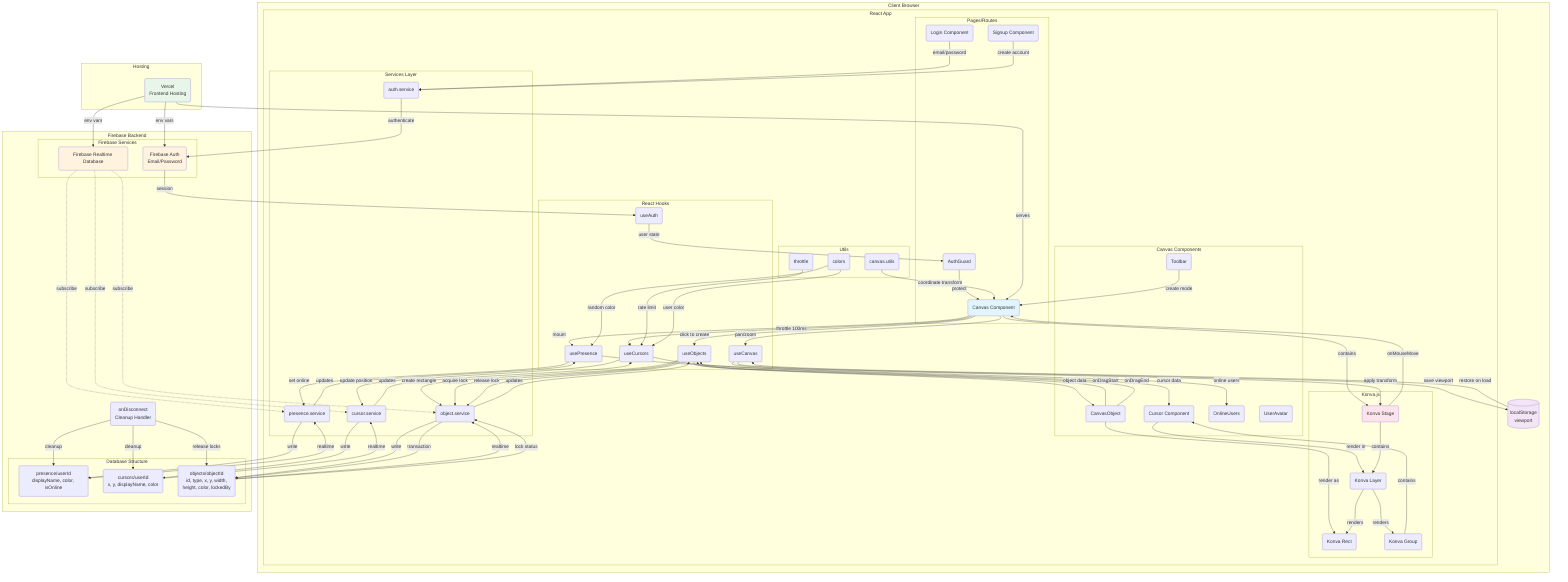graph TB
    subgraph "Client Browser"
        subgraph "React App"
            subgraph "Pages/Routes"
                Login(Login Component)
                Signup(Signup Component)
                Canvas(Canvas Component)
                AuthGuard(AuthGuard)
            end
            
            subgraph "Canvas Components"
                Toolbar(Toolbar)
                CanvasObject(CanvasObject)
                Cursor(Cursor Component)
                OnlineUsers(OnlineUsers)
                UserAvatar(UserAvatar)
            end
            
            subgraph "React Hooks"
                useAuth(useAuth)
                usePresence(usePresence)
                useCursors(useCursors)
                useObjects(useObjects)
                useCanvas(useCanvas)
            end
            
            subgraph "Services Layer"
                authService(auth.service)
                presenceService(presence.service)
                cursorService(cursor.service)
                objectService(object.service)
            end
            
            subgraph "Utils"
                throttle(throttle)
                colors(colors)
                canvasUtils(canvas.utils)
            end
            
            subgraph "Konva.js"
                Stage(Konva Stage)
                Layer(Konva Layer)
                Rect(Konva Rect)
                Group(Konva Group)
            end
        end
        
        LocalStorage[(localStorage<br/>viewport)]
    end
    
    subgraph "Firebase Backend"
        subgraph "Firebase Services"
            FirebaseAuth(Firebase Auth<br/>Email/Password)
            RTDB(Firebase Realtime Database)
        end
        
        subgraph "Database Structure"
            presence(presence/userId<br/>displayName, color, isOnline)
            cursors(cursors/userId<br/>x, y, displayName, color)
            objects(objects/objectId<br/>id, type, x, y, width,<br/>height, color, lockedBy)
        end
        
        onDisconnect(onDisconnect<br/>Cleanup Handler)
    end
    
    subgraph "Hosting"
        Vercel(Vercel<br/>Frontend Hosting)
    end
    
    %% Authentication Flow
    Login -->|email/password| authService
    Signup -->|create account| authService
    authService -->|authenticate| FirebaseAuth
    FirebaseAuth -->|session| useAuth
    useAuth -->|user state| AuthGuard
    AuthGuard -->|protect| Canvas
    
    %% Presence Flow
    Canvas -->|mount| usePresence
    usePresence -->|set online| presenceService
    presenceService -->|write| presence
    presence -->|realtime| presenceService
    presenceService -->|updates| usePresence
    usePresence -->|online users| OnlineUsers
    onDisconnect -->|cleanup| presence
    
    %% Cursor Flow
    Stage -->|onMouseMove| Canvas
    Canvas -->|throttle 100ms| useCursors
    useCursors -->|update position| cursorService
    cursorService -->|write| cursors
    cursors -->|realtime| cursorService
    cursorService -->|updates| useCursors
    useCursors -->|cursor data| Cursor
    Cursor -->|render in| Layer
    onDisconnect -->|cleanup| cursors
    throttle -->|rate limit| useCursors
    
    %% Object Flow
    Toolbar -->|create mode| Canvas
    Canvas -->|click to create| useObjects
    useObjects -->|create rectangle| objectService
    objectService -->|write| objects
    objects -->|realtime| objectService
    objectService -->|updates| useObjects
    useObjects -->|object data| CanvasObject
    CanvasObject -->|render as| Rect
    
    %% Object Locking
    CanvasObject -->|onDragStart| useObjects
    useObjects -->|acquire lock| objectService
    objectService -->|transaction| objects
    objects -->|lock status| objectService
    CanvasObject -->|onDragEnd| useObjects
    useObjects -->|release lock| objectService
    onDisconnect -->|release locks| objects
    
    %% Canvas Rendering
    Canvas -->|contains| Stage
    Stage -->|contains| Layer
    Layer -->|renders| Rect
    Layer -->|renders| Group
    Group -->|contains| Cursor
    
    %% Viewport Persistence
    Canvas -->|pan/zoom| useCanvas
    useCanvas -->|save viewport| LocalStorage
    LocalStorage -->|restore on load| useCanvas
    useCanvas -->|apply transform| Stage
    
    %% Utilities
    colors -->|random color| usePresence
    colors -->|user color| useCursors
    canvasUtils -->|coordinate transform| Canvas
    
    %% Deployment
    Vercel -->|serves| Canvas
    Vercel -->|env vars| FirebaseAuth
    Vercel -->|env vars| RTDB
    
    %% Real-time Subscriptions
    RTDB -.->|subscribe| presenceService
    RTDB -.->|subscribe| cursorService
    RTDB -.->|subscribe| objectService
    
    style Canvas fill:#e1f5fe
    style RTDB fill:#fff3e0
    style FirebaseAuth fill:#fff3e0
    style Vercel fill:#e8f5e9
    style Stage fill:#fce4ec
    style LocalStorage fill:#f3e5f5